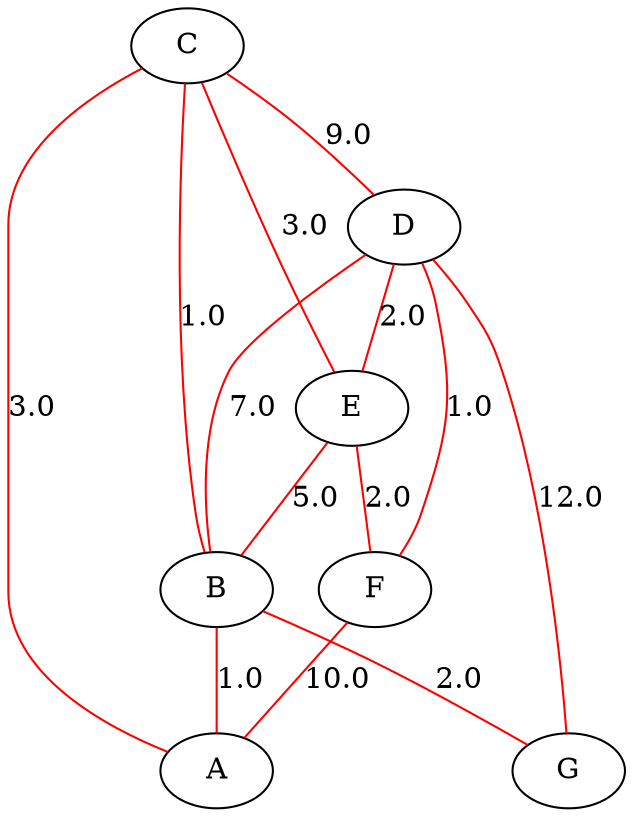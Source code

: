 digraph g {
edge [dir=none, color=red]
  C -> D [label = 9.0]
  C -> E [label = 3.0]
  C -> B [label = 1.0]
  C -> A [label = 3.0]
  D -> E [label = 2.0]
  D -> B [label = 7.0]
  D -> G [label = 12.0]
  D -> F [label = 1.0]
  E -> B [label = 5.0]
  E -> F [label = 2.0]
  B -> G [label = 2.0]
  B -> A [label = 1.0]
  F -> A [label = 10.0]
}
